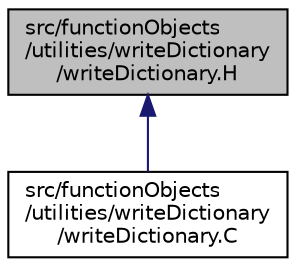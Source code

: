 digraph "src/functionObjects/utilities/writeDictionary/writeDictionary.H"
{
  bgcolor="transparent";
  edge [fontname="Helvetica",fontsize="10",labelfontname="Helvetica",labelfontsize="10"];
  node [fontname="Helvetica",fontsize="10",shape=record];
  Node1 [label="src/functionObjects\l/utilities/writeDictionary\l/writeDictionary.H",height=0.2,width=0.4,color="black", fillcolor="grey75", style="filled" fontcolor="black"];
  Node1 -> Node2 [dir="back",color="midnightblue",fontsize="10",style="solid",fontname="Helvetica"];
  Node2 [label="src/functionObjects\l/utilities/writeDictionary\l/writeDictionary.C",height=0.2,width=0.4,color="black",URL="$writeDictionary_8C.html"];
}
